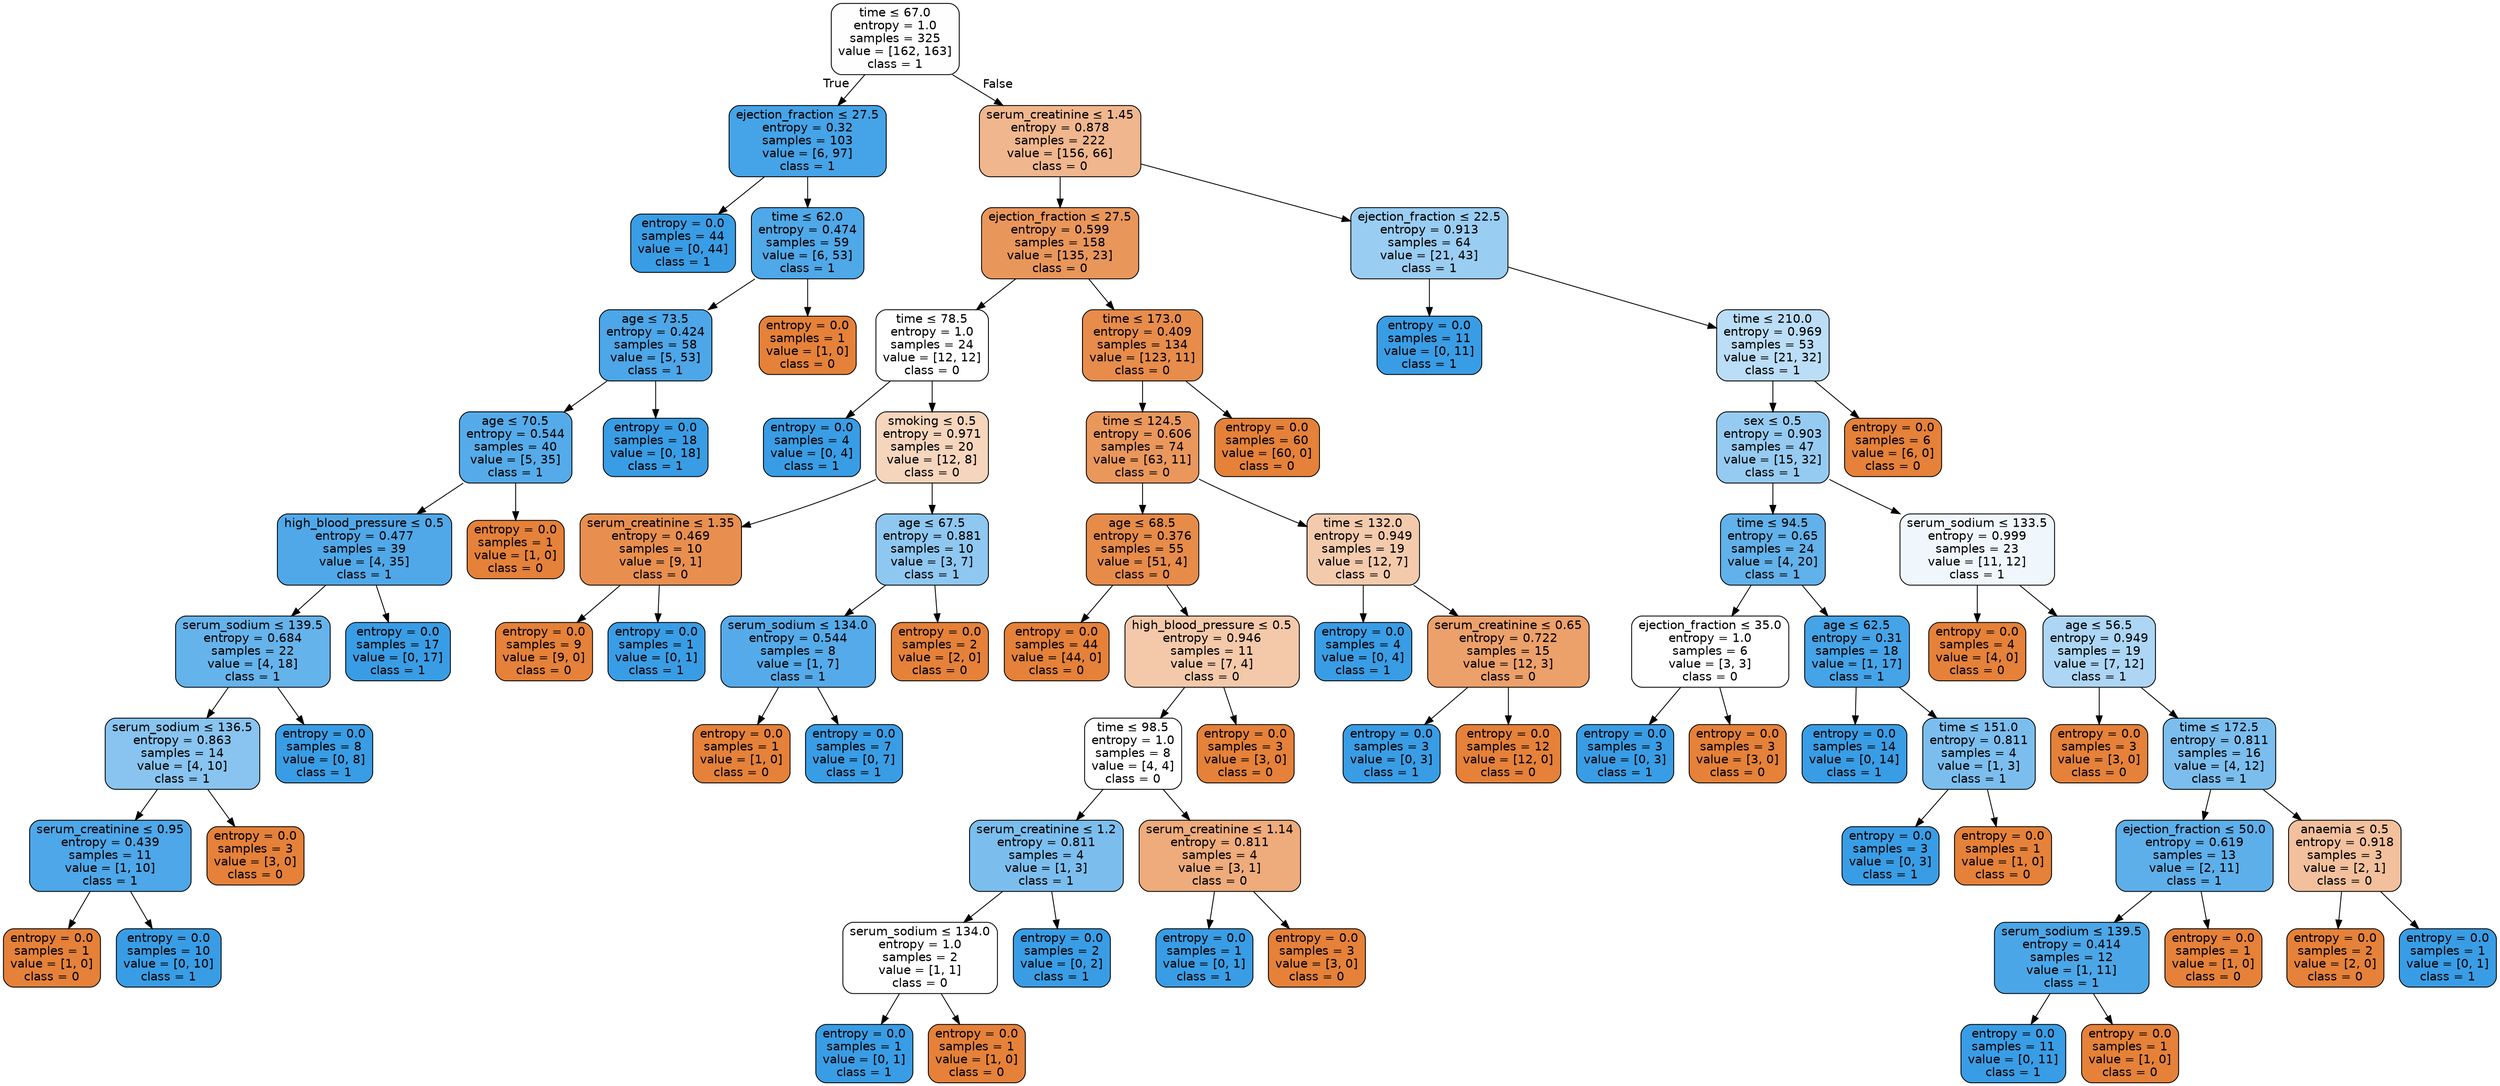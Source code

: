 digraph Tree {
node [shape=box, style="filled, rounded", color="black", fontname=helvetica] ;
edge [fontname=helvetica] ;
0 [label=<time &le; 67.0<br/>entropy = 1.0<br/>samples = 325<br/>value = [162, 163]<br/>class = 1>, fillcolor="#fefeff"] ;
1 [label=<ejection_fraction &le; 27.5<br/>entropy = 0.32<br/>samples = 103<br/>value = [6, 97]<br/>class = 1>, fillcolor="#45a3e7"] ;
0 -> 1 [labeldistance=2.5, labelangle=45, headlabel="True"] ;
2 [label=<entropy = 0.0<br/>samples = 44<br/>value = [0, 44]<br/>class = 1>, fillcolor="#399de5"] ;
1 -> 2 ;
3 [label=<time &le; 62.0<br/>entropy = 0.474<br/>samples = 59<br/>value = [6, 53]<br/>class = 1>, fillcolor="#4fa8e8"] ;
1 -> 3 ;
4 [label=<age &le; 73.5<br/>entropy = 0.424<br/>samples = 58<br/>value = [5, 53]<br/>class = 1>, fillcolor="#4ca6e7"] ;
3 -> 4 ;
5 [label=<age &le; 70.5<br/>entropy = 0.544<br/>samples = 40<br/>value = [5, 35]<br/>class = 1>, fillcolor="#55abe9"] ;
4 -> 5 ;
6 [label=<high_blood_pressure &le; 0.5<br/>entropy = 0.477<br/>samples = 39<br/>value = [4, 35]<br/>class = 1>, fillcolor="#50a8e8"] ;
5 -> 6 ;
7 [label=<serum_sodium &le; 139.5<br/>entropy = 0.684<br/>samples = 22<br/>value = [4, 18]<br/>class = 1>, fillcolor="#65b3eb"] ;
6 -> 7 ;
8 [label=<serum_sodium &le; 136.5<br/>entropy = 0.863<br/>samples = 14<br/>value = [4, 10]<br/>class = 1>, fillcolor="#88c4ef"] ;
7 -> 8 ;
9 [label=<serum_creatinine &le; 0.95<br/>entropy = 0.439<br/>samples = 11<br/>value = [1, 10]<br/>class = 1>, fillcolor="#4da7e8"] ;
8 -> 9 ;
10 [label=<entropy = 0.0<br/>samples = 1<br/>value = [1, 0]<br/>class = 0>, fillcolor="#e58139"] ;
9 -> 10 ;
11 [label=<entropy = 0.0<br/>samples = 10<br/>value = [0, 10]<br/>class = 1>, fillcolor="#399de5"] ;
9 -> 11 ;
12 [label=<entropy = 0.0<br/>samples = 3<br/>value = [3, 0]<br/>class = 0>, fillcolor="#e58139"] ;
8 -> 12 ;
13 [label=<entropy = 0.0<br/>samples = 8<br/>value = [0, 8]<br/>class = 1>, fillcolor="#399de5"] ;
7 -> 13 ;
14 [label=<entropy = 0.0<br/>samples = 17<br/>value = [0, 17]<br/>class = 1>, fillcolor="#399de5"] ;
6 -> 14 ;
15 [label=<entropy = 0.0<br/>samples = 1<br/>value = [1, 0]<br/>class = 0>, fillcolor="#e58139"] ;
5 -> 15 ;
16 [label=<entropy = 0.0<br/>samples = 18<br/>value = [0, 18]<br/>class = 1>, fillcolor="#399de5"] ;
4 -> 16 ;
17 [label=<entropy = 0.0<br/>samples = 1<br/>value = [1, 0]<br/>class = 0>, fillcolor="#e58139"] ;
3 -> 17 ;
18 [label=<serum_creatinine &le; 1.45<br/>entropy = 0.878<br/>samples = 222<br/>value = [156, 66]<br/>class = 0>, fillcolor="#f0b68d"] ;
0 -> 18 [labeldistance=2.5, labelangle=-45, headlabel="False"] ;
19 [label=<ejection_fraction &le; 27.5<br/>entropy = 0.599<br/>samples = 158<br/>value = [135, 23]<br/>class = 0>, fillcolor="#e9965b"] ;
18 -> 19 ;
20 [label=<time &le; 78.5<br/>entropy = 1.0<br/>samples = 24<br/>value = [12, 12]<br/>class = 0>, fillcolor="#ffffff"] ;
19 -> 20 ;
21 [label=<entropy = 0.0<br/>samples = 4<br/>value = [0, 4]<br/>class = 1>, fillcolor="#399de5"] ;
20 -> 21 ;
22 [label=<smoking &le; 0.5<br/>entropy = 0.971<br/>samples = 20<br/>value = [12, 8]<br/>class = 0>, fillcolor="#f6d5bd"] ;
20 -> 22 ;
23 [label=<serum_creatinine &le; 1.35<br/>entropy = 0.469<br/>samples = 10<br/>value = [9, 1]<br/>class = 0>, fillcolor="#e88f4f"] ;
22 -> 23 ;
24 [label=<entropy = 0.0<br/>samples = 9<br/>value = [9, 0]<br/>class = 0>, fillcolor="#e58139"] ;
23 -> 24 ;
25 [label=<entropy = 0.0<br/>samples = 1<br/>value = [0, 1]<br/>class = 1>, fillcolor="#399de5"] ;
23 -> 25 ;
26 [label=<age &le; 67.5<br/>entropy = 0.881<br/>samples = 10<br/>value = [3, 7]<br/>class = 1>, fillcolor="#8ec7f0"] ;
22 -> 26 ;
27 [label=<serum_sodium &le; 134.0<br/>entropy = 0.544<br/>samples = 8<br/>value = [1, 7]<br/>class = 1>, fillcolor="#55abe9"] ;
26 -> 27 ;
28 [label=<entropy = 0.0<br/>samples = 1<br/>value = [1, 0]<br/>class = 0>, fillcolor="#e58139"] ;
27 -> 28 ;
29 [label=<entropy = 0.0<br/>samples = 7<br/>value = [0, 7]<br/>class = 1>, fillcolor="#399de5"] ;
27 -> 29 ;
30 [label=<entropy = 0.0<br/>samples = 2<br/>value = [2, 0]<br/>class = 0>, fillcolor="#e58139"] ;
26 -> 30 ;
31 [label=<time &le; 173.0<br/>entropy = 0.409<br/>samples = 134<br/>value = [123, 11]<br/>class = 0>, fillcolor="#e78c4b"] ;
19 -> 31 ;
32 [label=<time &le; 124.5<br/>entropy = 0.606<br/>samples = 74<br/>value = [63, 11]<br/>class = 0>, fillcolor="#ea975c"] ;
31 -> 32 ;
33 [label=<age &le; 68.5<br/>entropy = 0.376<br/>samples = 55<br/>value = [51, 4]<br/>class = 0>, fillcolor="#e78b49"] ;
32 -> 33 ;
34 [label=<entropy = 0.0<br/>samples = 44<br/>value = [44, 0]<br/>class = 0>, fillcolor="#e58139"] ;
33 -> 34 ;
35 [label=<high_blood_pressure &le; 0.5<br/>entropy = 0.946<br/>samples = 11<br/>value = [7, 4]<br/>class = 0>, fillcolor="#f4c9aa"] ;
33 -> 35 ;
36 [label=<time &le; 98.5<br/>entropy = 1.0<br/>samples = 8<br/>value = [4, 4]<br/>class = 0>, fillcolor="#ffffff"] ;
35 -> 36 ;
37 [label=<serum_creatinine &le; 1.2<br/>entropy = 0.811<br/>samples = 4<br/>value = [1, 3]<br/>class = 1>, fillcolor="#7bbeee"] ;
36 -> 37 ;
38 [label=<serum_sodium &le; 134.0<br/>entropy = 1.0<br/>samples = 2<br/>value = [1, 1]<br/>class = 0>, fillcolor="#ffffff"] ;
37 -> 38 ;
39 [label=<entropy = 0.0<br/>samples = 1<br/>value = [0, 1]<br/>class = 1>, fillcolor="#399de5"] ;
38 -> 39 ;
40 [label=<entropy = 0.0<br/>samples = 1<br/>value = [1, 0]<br/>class = 0>, fillcolor="#e58139"] ;
38 -> 40 ;
41 [label=<entropy = 0.0<br/>samples = 2<br/>value = [0, 2]<br/>class = 1>, fillcolor="#399de5"] ;
37 -> 41 ;
42 [label=<serum_creatinine &le; 1.14<br/>entropy = 0.811<br/>samples = 4<br/>value = [3, 1]<br/>class = 0>, fillcolor="#eeab7b"] ;
36 -> 42 ;
43 [label=<entropy = 0.0<br/>samples = 1<br/>value = [0, 1]<br/>class = 1>, fillcolor="#399de5"] ;
42 -> 43 ;
44 [label=<entropy = 0.0<br/>samples = 3<br/>value = [3, 0]<br/>class = 0>, fillcolor="#e58139"] ;
42 -> 44 ;
45 [label=<entropy = 0.0<br/>samples = 3<br/>value = [3, 0]<br/>class = 0>, fillcolor="#e58139"] ;
35 -> 45 ;
46 [label=<time &le; 132.0<br/>entropy = 0.949<br/>samples = 19<br/>value = [12, 7]<br/>class = 0>, fillcolor="#f4caac"] ;
32 -> 46 ;
47 [label=<entropy = 0.0<br/>samples = 4<br/>value = [0, 4]<br/>class = 1>, fillcolor="#399de5"] ;
46 -> 47 ;
48 [label=<serum_creatinine &le; 0.65<br/>entropy = 0.722<br/>samples = 15<br/>value = [12, 3]<br/>class = 0>, fillcolor="#eca06a"] ;
46 -> 48 ;
49 [label=<entropy = 0.0<br/>samples = 3<br/>value = [0, 3]<br/>class = 1>, fillcolor="#399de5"] ;
48 -> 49 ;
50 [label=<entropy = 0.0<br/>samples = 12<br/>value = [12, 0]<br/>class = 0>, fillcolor="#e58139"] ;
48 -> 50 ;
51 [label=<entropy = 0.0<br/>samples = 60<br/>value = [60, 0]<br/>class = 0>, fillcolor="#e58139"] ;
31 -> 51 ;
52 [label=<ejection_fraction &le; 22.5<br/>entropy = 0.913<br/>samples = 64<br/>value = [21, 43]<br/>class = 1>, fillcolor="#9acdf2"] ;
18 -> 52 ;
53 [label=<entropy = 0.0<br/>samples = 11<br/>value = [0, 11]<br/>class = 1>, fillcolor="#399de5"] ;
52 -> 53 ;
54 [label=<time &le; 210.0<br/>entropy = 0.969<br/>samples = 53<br/>value = [21, 32]<br/>class = 1>, fillcolor="#bbddf6"] ;
52 -> 54 ;
55 [label=<sex &le; 0.5<br/>entropy = 0.903<br/>samples = 47<br/>value = [15, 32]<br/>class = 1>, fillcolor="#96cbf1"] ;
54 -> 55 ;
56 [label=<time &le; 94.5<br/>entropy = 0.65<br/>samples = 24<br/>value = [4, 20]<br/>class = 1>, fillcolor="#61b1ea"] ;
55 -> 56 ;
57 [label=<ejection_fraction &le; 35.0<br/>entropy = 1.0<br/>samples = 6<br/>value = [3, 3]<br/>class = 0>, fillcolor="#ffffff"] ;
56 -> 57 ;
58 [label=<entropy = 0.0<br/>samples = 3<br/>value = [0, 3]<br/>class = 1>, fillcolor="#399de5"] ;
57 -> 58 ;
59 [label=<entropy = 0.0<br/>samples = 3<br/>value = [3, 0]<br/>class = 0>, fillcolor="#e58139"] ;
57 -> 59 ;
60 [label=<age &le; 62.5<br/>entropy = 0.31<br/>samples = 18<br/>value = [1, 17]<br/>class = 1>, fillcolor="#45a3e7"] ;
56 -> 60 ;
61 [label=<entropy = 0.0<br/>samples = 14<br/>value = [0, 14]<br/>class = 1>, fillcolor="#399de5"] ;
60 -> 61 ;
62 [label=<time &le; 151.0<br/>entropy = 0.811<br/>samples = 4<br/>value = [1, 3]<br/>class = 1>, fillcolor="#7bbeee"] ;
60 -> 62 ;
63 [label=<entropy = 0.0<br/>samples = 3<br/>value = [0, 3]<br/>class = 1>, fillcolor="#399de5"] ;
62 -> 63 ;
64 [label=<entropy = 0.0<br/>samples = 1<br/>value = [1, 0]<br/>class = 0>, fillcolor="#e58139"] ;
62 -> 64 ;
65 [label=<serum_sodium &le; 133.5<br/>entropy = 0.999<br/>samples = 23<br/>value = [11, 12]<br/>class = 1>, fillcolor="#eff7fd"] ;
55 -> 65 ;
66 [label=<entropy = 0.0<br/>samples = 4<br/>value = [4, 0]<br/>class = 0>, fillcolor="#e58139"] ;
65 -> 66 ;
67 [label=<age &le; 56.5<br/>entropy = 0.949<br/>samples = 19<br/>value = [7, 12]<br/>class = 1>, fillcolor="#acd6f4"] ;
65 -> 67 ;
68 [label=<entropy = 0.0<br/>samples = 3<br/>value = [3, 0]<br/>class = 0>, fillcolor="#e58139"] ;
67 -> 68 ;
69 [label=<time &le; 172.5<br/>entropy = 0.811<br/>samples = 16<br/>value = [4, 12]<br/>class = 1>, fillcolor="#7bbeee"] ;
67 -> 69 ;
70 [label=<ejection_fraction &le; 50.0<br/>entropy = 0.619<br/>samples = 13<br/>value = [2, 11]<br/>class = 1>, fillcolor="#5dafea"] ;
69 -> 70 ;
71 [label=<serum_sodium &le; 139.5<br/>entropy = 0.414<br/>samples = 12<br/>value = [1, 11]<br/>class = 1>, fillcolor="#4ba6e7"] ;
70 -> 71 ;
72 [label=<entropy = 0.0<br/>samples = 11<br/>value = [0, 11]<br/>class = 1>, fillcolor="#399de5"] ;
71 -> 72 ;
73 [label=<entropy = 0.0<br/>samples = 1<br/>value = [1, 0]<br/>class = 0>, fillcolor="#e58139"] ;
71 -> 73 ;
74 [label=<entropy = 0.0<br/>samples = 1<br/>value = [1, 0]<br/>class = 0>, fillcolor="#e58139"] ;
70 -> 74 ;
75 [label=<anaemia &le; 0.5<br/>entropy = 0.918<br/>samples = 3<br/>value = [2, 1]<br/>class = 0>, fillcolor="#f2c09c"] ;
69 -> 75 ;
76 [label=<entropy = 0.0<br/>samples = 2<br/>value = [2, 0]<br/>class = 0>, fillcolor="#e58139"] ;
75 -> 76 ;
77 [label=<entropy = 0.0<br/>samples = 1<br/>value = [0, 1]<br/>class = 1>, fillcolor="#399de5"] ;
75 -> 77 ;
78 [label=<entropy = 0.0<br/>samples = 6<br/>value = [6, 0]<br/>class = 0>, fillcolor="#e58139"] ;
54 -> 78 ;
}
